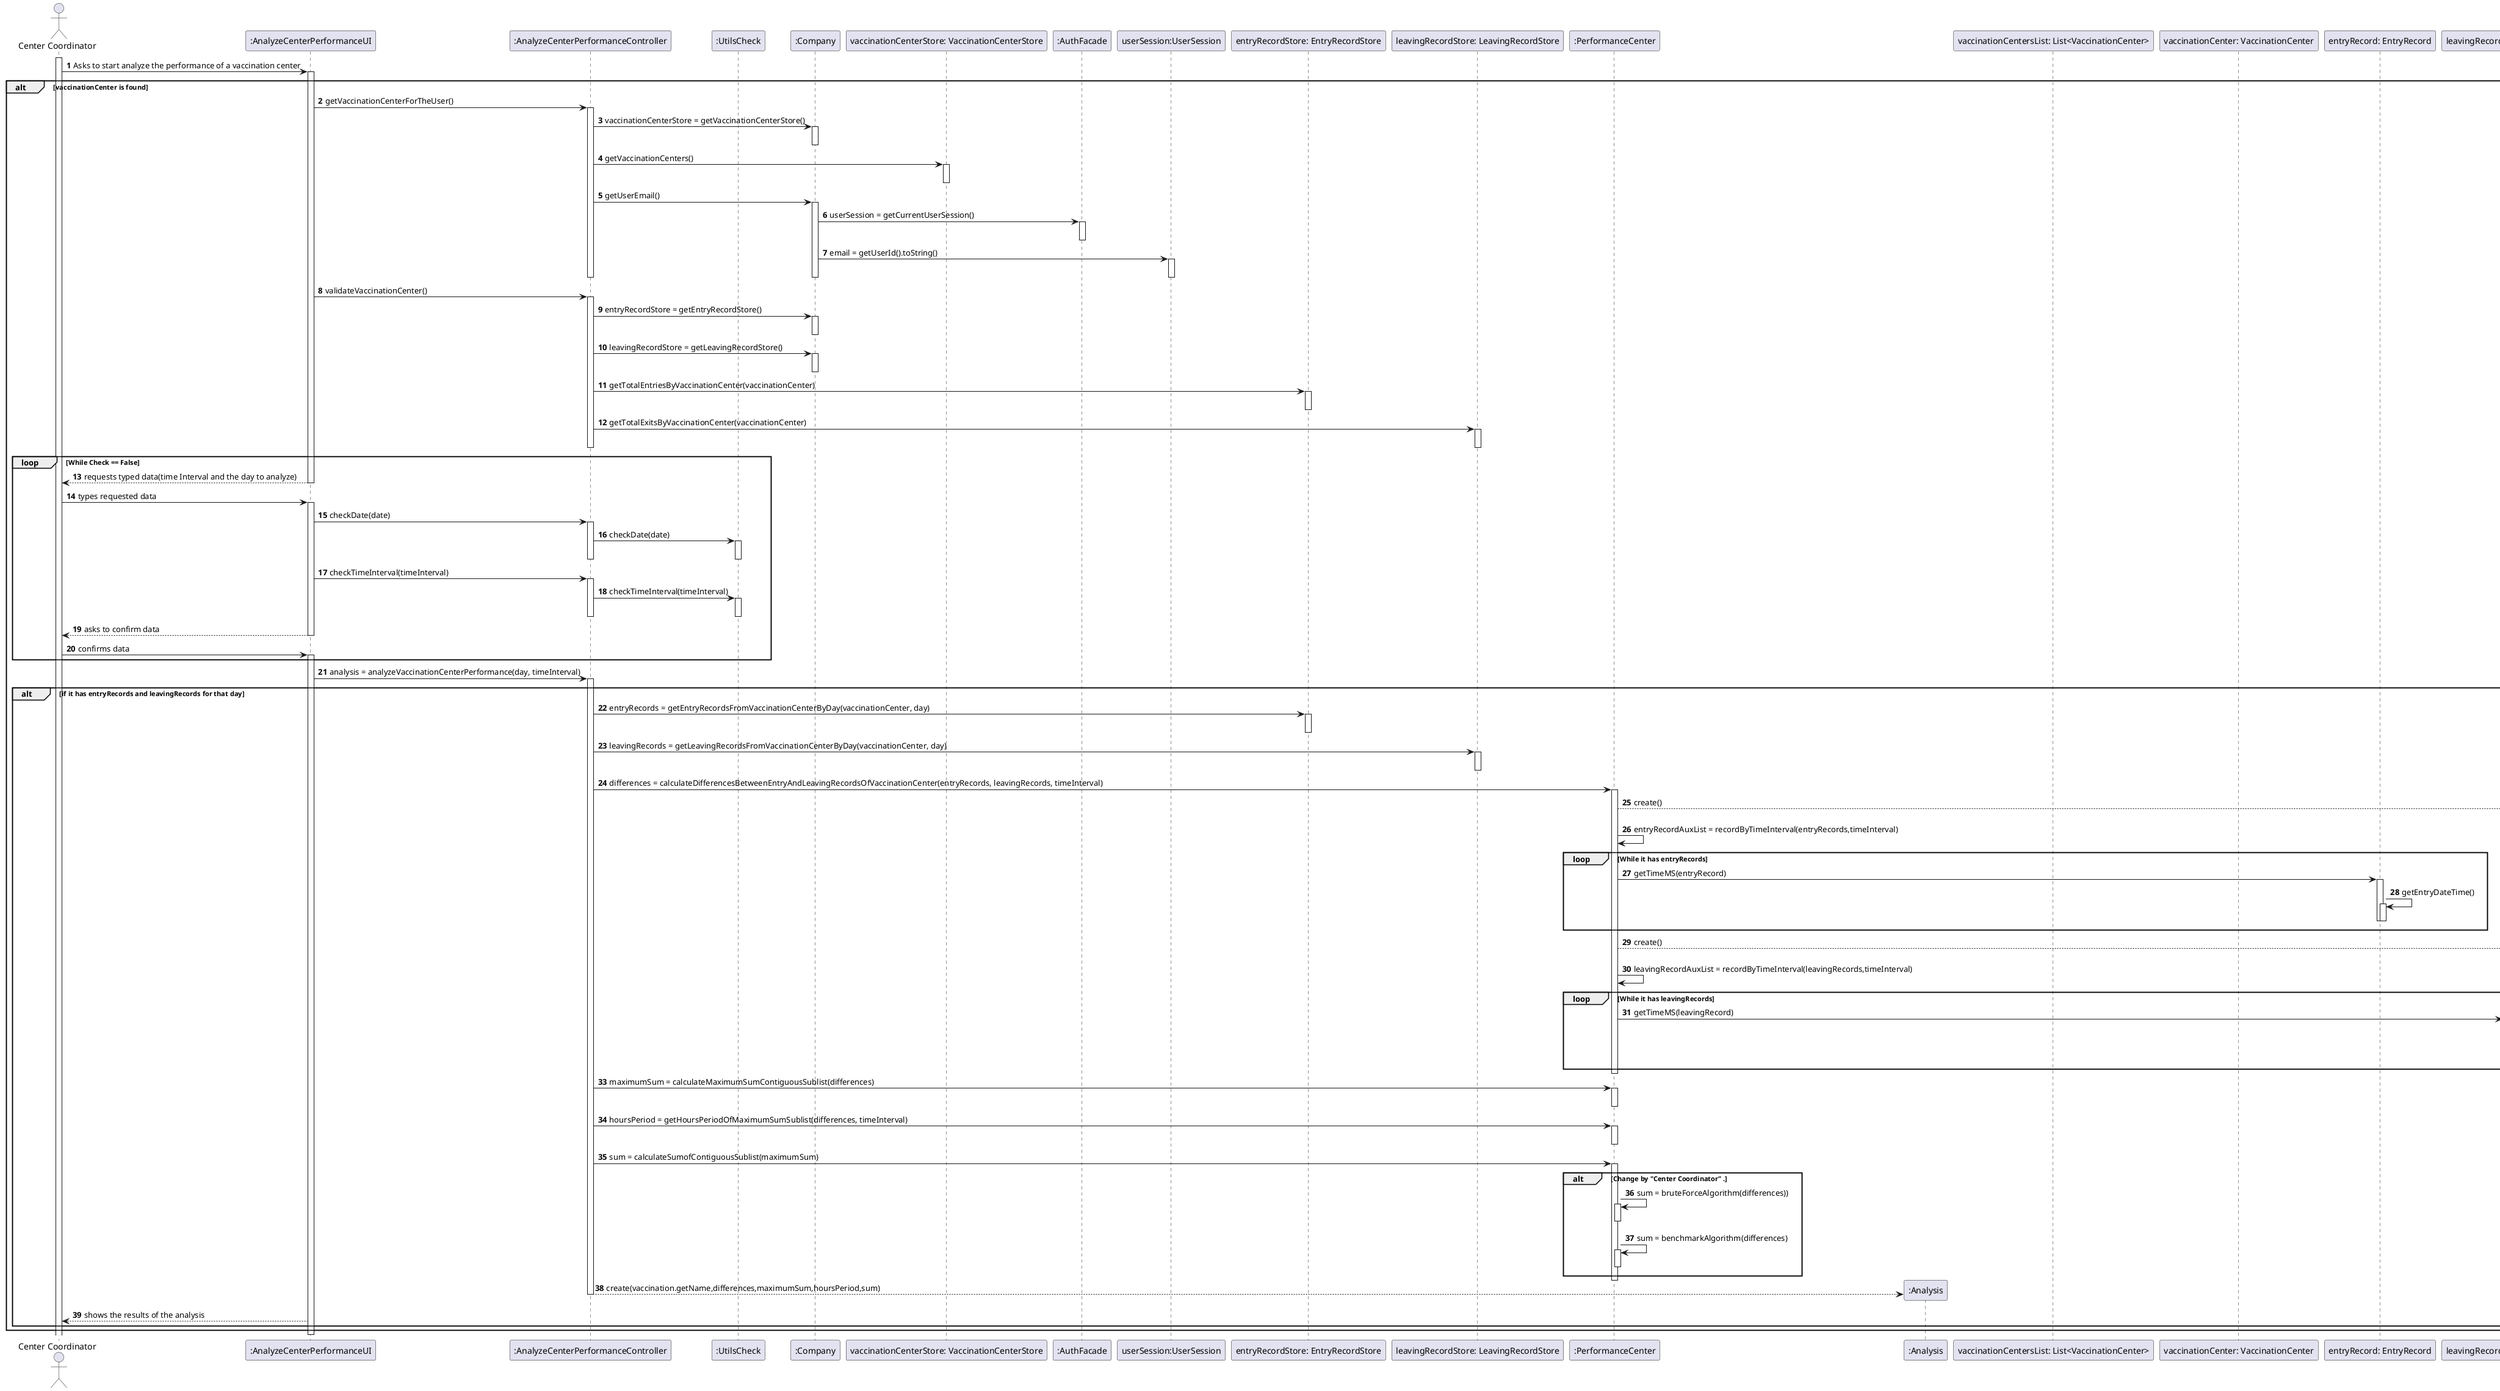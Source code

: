 @startuml
'https://plantuml.com/sequence-diagram

actor "Center Coordinator" as CC
participant ":AnalyzeCenterPerformanceUI" as UI
participant ":AnalyzeCenterPerformanceController" as CONTROLLER
participant ":UtilsCheck" as UC
participant ":Company" as COMPANY
participant "vaccinationCenterStore: VaccinationCenterStore" as VacinationStore
participant ":AuthFacade" as AUTH
participant "userSession:UserSession" as UserSession
participant "entryRecordStore: EntryRecordStore" as EntryStore
participant "leavingRecordStore: LeavingRecordStore" as LeavingStore
participant ":PerformanceCenter" as PC
participant ":Analysis" as ASYS
participant "vaccinationCentersList: List<VaccinationCenter>"
participant "vaccinationCenter: VaccinationCenter"
participant "entryRecord: EntryRecord" as ER
participant "leavingRecord: LeavingRecord" as LR
participant "entryRecords: List<EntryRecord>"
participant "leavingRecords: List<LeavingRecord>"
participant "entryRecordAuxList: int[]" as eral
participant "leavingRecordAuxlist: int[]" as lral

participant "differences: int[]"
participant "maximumSum: int[]"
participant "hoursPeriod: String[]"
participant "sum: long"

autonumber

activate CC


CC -> UI: Asks to start analyze the performance of a vaccination center
activate UI

alt vaccinationCenter is found

UI -> CONTROLLER: getVaccinationCenterForTheUser()
activate CONTROLLER


CONTROLLER -> COMPANY: vaccinationCenterStore = getVaccinationCenterStore()
activate COMPANY
deactivate COMPANY


CONTROLLER -> VacinationStore: getVaccinationCenters()
activate VacinationStore
deactivate VacinationStore

CONTROLLER -> COMPANY : getUserEmail()
activate COMPANY

COMPANY -> AUTH: userSession = getCurrentUserSession()
activate AUTH
deactivate AUTH
COMPANY -> UserSession : email = getUserId().toString()
activate UserSession
deactivate UserSession

deactivate COMPANY
deactivate CONTROLLER





UI -> CONTROLLER: validateVaccinationCenter()
activate CONTROLLER


CONTROLLER -> COMPANY: entryRecordStore = getEntryRecordStore()
activate COMPANY
deactivate COMPANY


CONTROLLER -> COMPANY: leavingRecordStore = getLeavingRecordStore()
activate COMPANY
deactivate COMPANY


CONTROLLER -> EntryStore: getTotalEntriesByVaccinationCenter(vaccinationCenter)
activate EntryStore
deactivate EntryStore


CONTROLLER -> LeavingStore: getTotalExitsByVaccinationCenter(vaccinationCenter)
activate LeavingStore
deactivate LeavingStore
deactivate CONTROLLER

loop While Check == False

CC <-- UI: requests typed data(time Interval and the day to analyze)
deactivate UI


CC -> UI: types requested data
activate UI

UI -> CONTROLLER: checkDate(date)
activate CONTROLLER
CONTROLLER -> UC: checkDate(date)
activate UC
deactivate UC
deactivate CONTROLLER
UI -> CONTROLLER: checkTimeInterval(timeInterval)
activate CONTROLLER
CONTROLLER -> UC: checkTimeInterval(timeInterval)
activate UC
deactivate UC
deactivate CONTROLLER
CC <-- UI: asks to confirm data
deactivate UI


CC -> UI: confirms data
activate UI
end loop

UI -> CONTROLLER: analysis = analyzeVaccinationCenterPerformance(day, timeInterval)
activate CONTROLLER

alt if it has entryRecords and leavingRecords for that day
CONTROLLER -> EntryStore: entryRecords = getEntryRecordsFromVaccinationCenterByDay(vaccinationCenter, day)
activate EntryStore
deactivate EntryStore


CONTROLLER -> LeavingStore: leavingRecords = getLeavingRecordsFromVaccinationCenterByDay(vaccinationCenter, day)
activate LeavingStore
deactivate LeavingStore


CONTROLLER -> PC: differences = calculateDifferencesBetweenEntryAndLeavingRecordsOfVaccinationCenter(entryRecords, leavingRecords, timeInterval)
activate PC
PC --> eral**: create()
PC -> PC: entryRecordAuxList = recordByTimeInterval(entryRecords,timeInterval)
loop While it has entryRecords

PC -> ER : getTimeMS(entryRecord)
activate ER


ER -> ER : getEntryDateTime()
activate ER
deactivate ER
deactivate ER

end loop

PC --> lral**: create()
PC -> PC: leavingRecordAuxList = recordByTimeInterval(leavingRecords,timeInterval)
loop While it has leavingRecords


PC -> LR : getTimeMS(leavingRecord)
activate LR

LR -> LR : getLeavingDateTime()
activate LR
deactivate LR
deactivate LR

end loop


deactivate PC


CONTROLLER -> PC: maximumSum = calculateMaximumSumContiguousSublist(differences)
activate PC
deactivate PC

CONTROLLER -> PC: hoursPeriod = getHoursPeriodOfMaximumSumSublist(differences, timeInterval)
activate PC
deactivate PC


CONTROLLER -> PC: sum = calculateSumofContiguousSublist(maximumSum)
activate PC

alt Change by "Center Coordinator" .
PC -> PC: sum = bruteForceAlgorithm(differences))
activate PC
deactivate PC

PC -> PC: sum = benchmarkAlgorithm(differences)
activate PC
deactivate PC

end

deactivate PC



CONTROLLER --> ASYS** :create(vaccination.getName,differences,maximumSum,hoursPeriod,sum)

deactivate CONTROLLER

CC <-- UI: shows the results of the analysis
end
end
deactivate UI




@enduml